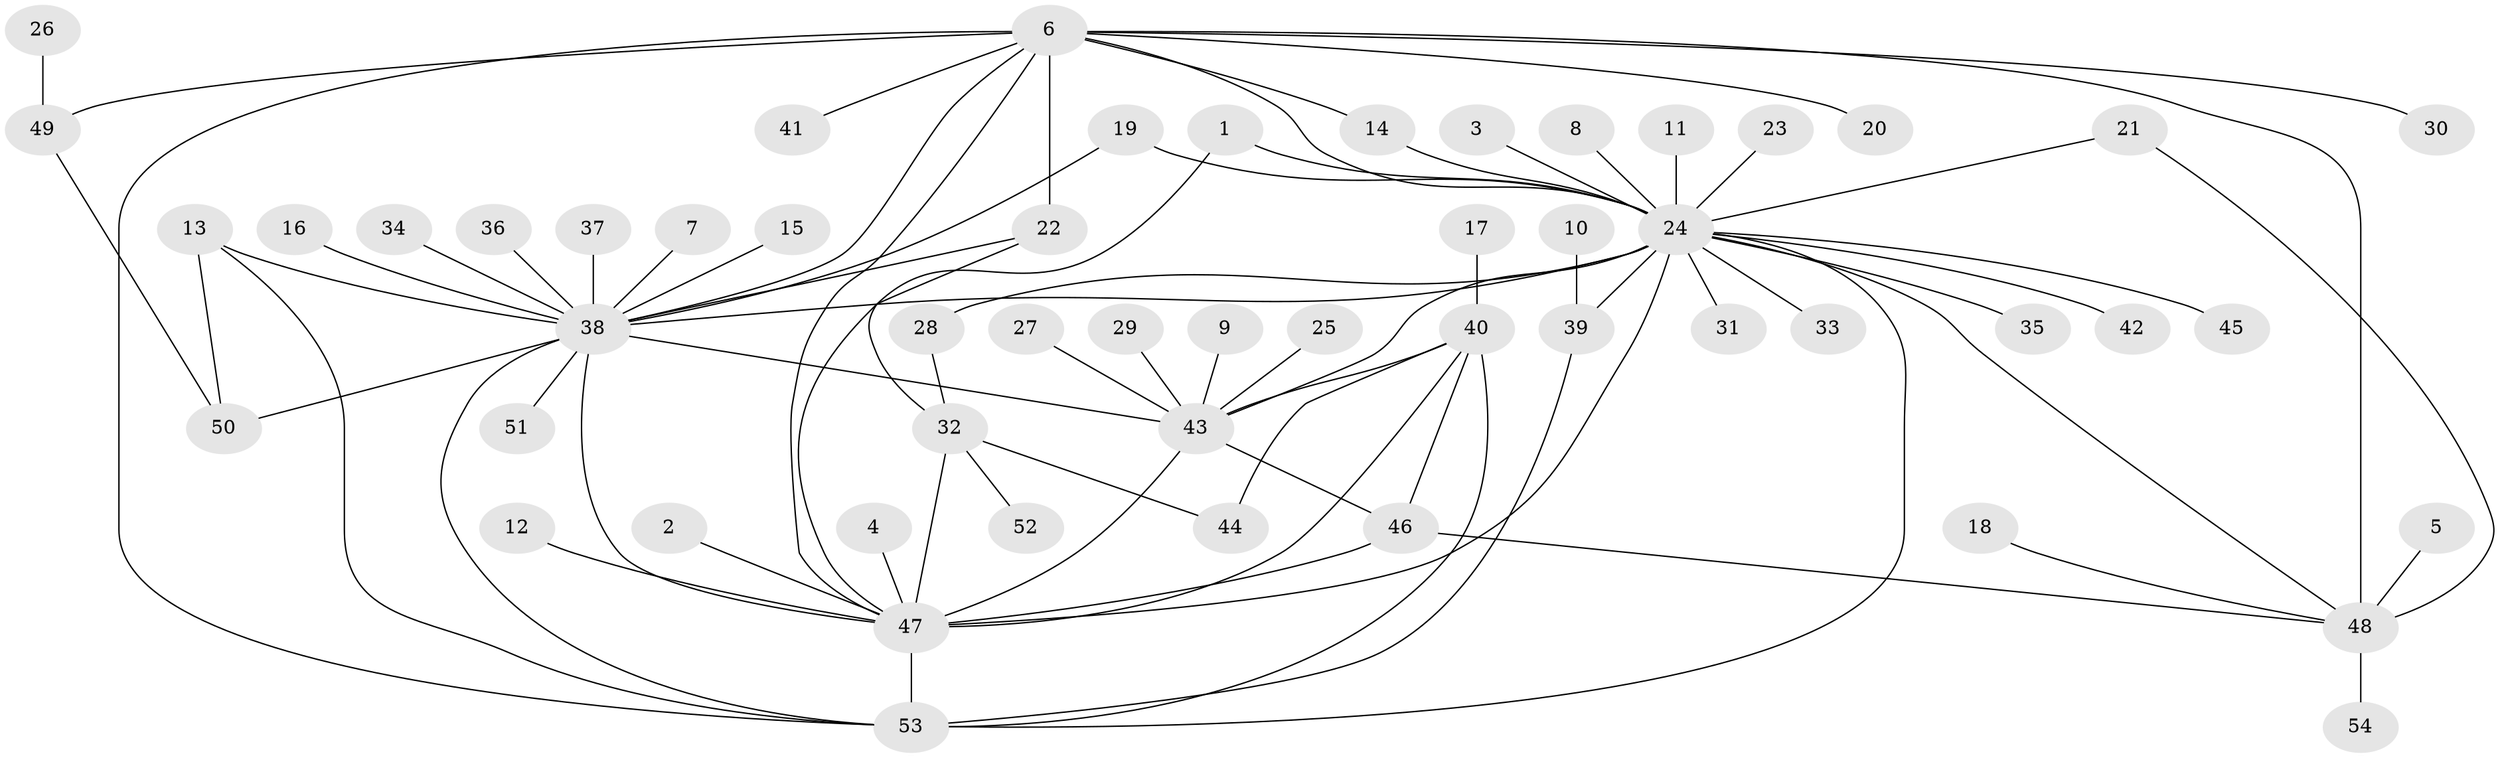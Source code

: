 // original degree distribution, {25: 0.009615384615384616, 19: 0.009615384615384616, 15: 0.009615384615384616, 9: 0.009615384615384616, 2: 0.18269230769230768, 5: 0.028846153846153848, 6: 0.028846153846153848, 8: 0.019230769230769232, 1: 0.5480769230769231, 3: 0.07692307692307693, 4: 0.07692307692307693}
// Generated by graph-tools (version 1.1) at 2025/49/03/09/25 03:49:46]
// undirected, 54 vertices, 79 edges
graph export_dot {
graph [start="1"]
  node [color=gray90,style=filled];
  1;
  2;
  3;
  4;
  5;
  6;
  7;
  8;
  9;
  10;
  11;
  12;
  13;
  14;
  15;
  16;
  17;
  18;
  19;
  20;
  21;
  22;
  23;
  24;
  25;
  26;
  27;
  28;
  29;
  30;
  31;
  32;
  33;
  34;
  35;
  36;
  37;
  38;
  39;
  40;
  41;
  42;
  43;
  44;
  45;
  46;
  47;
  48;
  49;
  50;
  51;
  52;
  53;
  54;
  1 -- 24 [weight=1.0];
  1 -- 47 [weight=1.0];
  2 -- 47 [weight=1.0];
  3 -- 24 [weight=1.0];
  4 -- 47 [weight=1.0];
  5 -- 48 [weight=1.0];
  6 -- 14 [weight=1.0];
  6 -- 20 [weight=1.0];
  6 -- 22 [weight=1.0];
  6 -- 24 [weight=1.0];
  6 -- 30 [weight=1.0];
  6 -- 38 [weight=2.0];
  6 -- 41 [weight=1.0];
  6 -- 47 [weight=1.0];
  6 -- 48 [weight=2.0];
  6 -- 49 [weight=1.0];
  6 -- 53 [weight=1.0];
  7 -- 38 [weight=1.0];
  8 -- 24 [weight=1.0];
  9 -- 43 [weight=1.0];
  10 -- 39 [weight=1.0];
  11 -- 24 [weight=1.0];
  12 -- 47 [weight=1.0];
  13 -- 38 [weight=1.0];
  13 -- 50 [weight=1.0];
  13 -- 53 [weight=1.0];
  14 -- 24 [weight=1.0];
  15 -- 38 [weight=1.0];
  16 -- 38 [weight=1.0];
  17 -- 40 [weight=1.0];
  18 -- 48 [weight=1.0];
  19 -- 24 [weight=1.0];
  19 -- 38 [weight=1.0];
  21 -- 24 [weight=1.0];
  21 -- 48 [weight=1.0];
  22 -- 32 [weight=1.0];
  22 -- 38 [weight=1.0];
  23 -- 24 [weight=1.0];
  24 -- 28 [weight=1.0];
  24 -- 31 [weight=1.0];
  24 -- 33 [weight=1.0];
  24 -- 35 [weight=1.0];
  24 -- 38 [weight=1.0];
  24 -- 39 [weight=1.0];
  24 -- 42 [weight=1.0];
  24 -- 43 [weight=1.0];
  24 -- 45 [weight=1.0];
  24 -- 47 [weight=1.0];
  24 -- 48 [weight=1.0];
  24 -- 53 [weight=1.0];
  25 -- 43 [weight=1.0];
  26 -- 49 [weight=1.0];
  27 -- 43 [weight=1.0];
  28 -- 32 [weight=1.0];
  29 -- 43 [weight=1.0];
  32 -- 44 [weight=1.0];
  32 -- 47 [weight=1.0];
  32 -- 52 [weight=1.0];
  34 -- 38 [weight=1.0];
  36 -- 38 [weight=1.0];
  37 -- 38 [weight=1.0];
  38 -- 43 [weight=1.0];
  38 -- 47 [weight=1.0];
  38 -- 50 [weight=1.0];
  38 -- 51 [weight=1.0];
  38 -- 53 [weight=1.0];
  39 -- 53 [weight=1.0];
  40 -- 43 [weight=1.0];
  40 -- 44 [weight=1.0];
  40 -- 46 [weight=1.0];
  40 -- 47 [weight=2.0];
  40 -- 53 [weight=1.0];
  43 -- 46 [weight=1.0];
  43 -- 47 [weight=1.0];
  46 -- 47 [weight=1.0];
  46 -- 48 [weight=1.0];
  47 -- 53 [weight=1.0];
  48 -- 54 [weight=1.0];
  49 -- 50 [weight=1.0];
}

